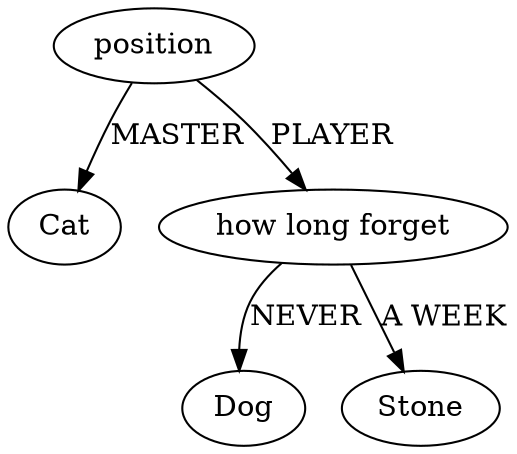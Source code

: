 // the root node is if can raise other
digraph {
	position -> Cat [label=MASTER]
	position -> "how long forget" [label=PLAYER]
	"how long forget" -> Dog [label=NEVER]
	"how long forget" -> Stone [label="A WEEK"]
}

